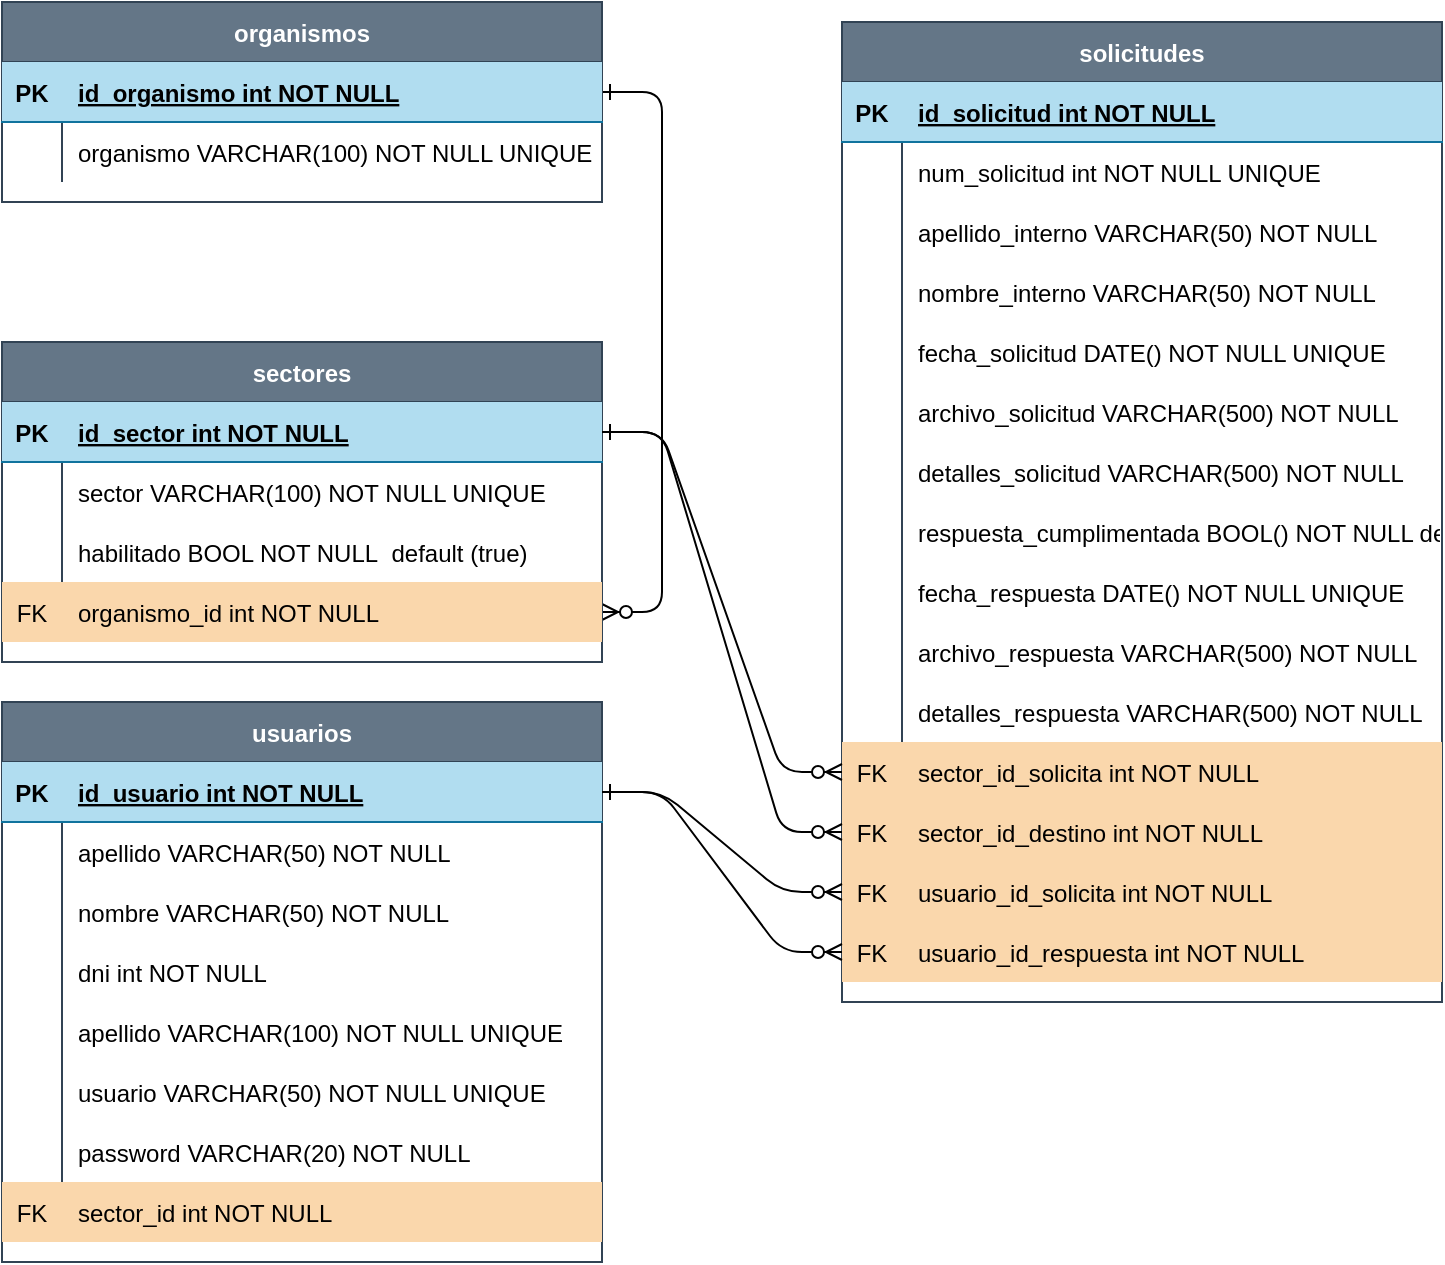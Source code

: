 <mxfile version="20.8.20" type="github">
  <diagram id="R2lEEEUBdFMjLlhIrx00" name="Page-1">
    <mxGraphModel dx="914" dy="766" grid="1" gridSize="10" guides="1" tooltips="1" connect="1" arrows="1" fold="1" page="1" pageScale="1" pageWidth="850" pageHeight="1100" math="0" shadow="0" extFonts="Permanent Marker^https://fonts.googleapis.com/css?family=Permanent+Marker">
      <root>
        <mxCell id="0" />
        <mxCell id="1" parent="0" />
        <mxCell id="C-vyLk0tnHw3VtMMgP7b-12" value="" style="edgeStyle=entityRelationEdgeStyle;endArrow=ERzeroToMany;startArrow=ERone;endFill=1;startFill=0;" parent="1" source="C-vyLk0tnHw3VtMMgP7b-3" target="x71KSPe7L1mLQkggoHx_-8" edge="1">
          <mxGeometry width="100" height="100" relative="1" as="geometry">
            <mxPoint x="400" y="180" as="sourcePoint" />
            <mxPoint x="700" y="355" as="targetPoint" />
          </mxGeometry>
        </mxCell>
        <mxCell id="C-vyLk0tnHw3VtMMgP7b-2" value="organismos" style="shape=table;startSize=30;container=1;collapsible=1;childLayout=tableLayout;fixedRows=1;rowLines=0;fontStyle=1;align=center;resizeLast=1;fillColor=#647687;strokeColor=#314354;fontColor=#ffffff;" parent="1" vertex="1">
          <mxGeometry x="80" y="90" width="300" height="100" as="geometry" />
        </mxCell>
        <mxCell id="C-vyLk0tnHw3VtMMgP7b-3" value="" style="shape=partialRectangle;collapsible=0;dropTarget=0;pointerEvents=0;fillColor=#b1ddf0;points=[[0,0.5],[1,0.5]];portConstraint=eastwest;top=0;left=0;right=0;bottom=1;strokeColor=#10739e;" parent="C-vyLk0tnHw3VtMMgP7b-2" vertex="1">
          <mxGeometry y="30" width="300" height="30" as="geometry" />
        </mxCell>
        <mxCell id="C-vyLk0tnHw3VtMMgP7b-4" value="PK" style="shape=partialRectangle;overflow=hidden;connectable=0;fillColor=none;top=0;left=0;bottom=0;right=0;fontStyle=1;" parent="C-vyLk0tnHw3VtMMgP7b-3" vertex="1">
          <mxGeometry width="30" height="30" as="geometry">
            <mxRectangle width="30" height="30" as="alternateBounds" />
          </mxGeometry>
        </mxCell>
        <mxCell id="C-vyLk0tnHw3VtMMgP7b-5" value="id_organismo int NOT NULL " style="shape=partialRectangle;overflow=hidden;connectable=0;fillColor=none;top=0;left=0;bottom=0;right=0;align=left;spacingLeft=6;fontStyle=5;" parent="C-vyLk0tnHw3VtMMgP7b-3" vertex="1">
          <mxGeometry x="30" width="270" height="30" as="geometry">
            <mxRectangle width="270" height="30" as="alternateBounds" />
          </mxGeometry>
        </mxCell>
        <mxCell id="C-vyLk0tnHw3VtMMgP7b-9" value="" style="shape=partialRectangle;collapsible=0;dropTarget=0;pointerEvents=0;fillColor=none;points=[[0,0.5],[1,0.5]];portConstraint=eastwest;top=0;left=0;right=0;bottom=0;" parent="C-vyLk0tnHw3VtMMgP7b-2" vertex="1">
          <mxGeometry y="60" width="300" height="30" as="geometry" />
        </mxCell>
        <mxCell id="C-vyLk0tnHw3VtMMgP7b-10" value="" style="shape=partialRectangle;overflow=hidden;connectable=0;fillColor=none;top=0;left=0;bottom=0;right=0;" parent="C-vyLk0tnHw3VtMMgP7b-9" vertex="1">
          <mxGeometry width="30" height="30" as="geometry">
            <mxRectangle width="30" height="30" as="alternateBounds" />
          </mxGeometry>
        </mxCell>
        <mxCell id="C-vyLk0tnHw3VtMMgP7b-11" value="organismo VARCHAR(100) NOT NULL UNIQUE" style="shape=partialRectangle;overflow=hidden;connectable=0;fillColor=none;top=0;left=0;bottom=0;right=0;align=left;spacingLeft=6;" parent="C-vyLk0tnHw3VtMMgP7b-9" vertex="1">
          <mxGeometry x="30" width="270" height="30" as="geometry">
            <mxRectangle width="270" height="30" as="alternateBounds" />
          </mxGeometry>
        </mxCell>
        <mxCell id="x71KSPe7L1mLQkggoHx_-1" value="sectores" style="shape=table;startSize=30;container=1;collapsible=1;childLayout=tableLayout;fixedRows=1;rowLines=0;fontStyle=1;align=center;resizeLast=1;fillColor=#647687;strokeColor=#314354;fontColor=#ffffff;" parent="1" vertex="1">
          <mxGeometry x="80" y="260" width="300" height="160" as="geometry" />
        </mxCell>
        <mxCell id="x71KSPe7L1mLQkggoHx_-2" value="" style="shape=partialRectangle;collapsible=0;dropTarget=0;pointerEvents=0;fillColor=#b1ddf0;points=[[0,0.5],[1,0.5]];portConstraint=eastwest;top=0;left=0;right=0;bottom=1;strokeColor=#10739e;" parent="x71KSPe7L1mLQkggoHx_-1" vertex="1">
          <mxGeometry y="30" width="300" height="30" as="geometry" />
        </mxCell>
        <mxCell id="x71KSPe7L1mLQkggoHx_-3" value="PK" style="shape=partialRectangle;overflow=hidden;connectable=0;fillColor=none;top=0;left=0;bottom=0;right=0;fontStyle=1;" parent="x71KSPe7L1mLQkggoHx_-2" vertex="1">
          <mxGeometry width="30" height="30" as="geometry">
            <mxRectangle width="30" height="30" as="alternateBounds" />
          </mxGeometry>
        </mxCell>
        <mxCell id="x71KSPe7L1mLQkggoHx_-4" value="id_sector int NOT NULL " style="shape=partialRectangle;overflow=hidden;connectable=0;fillColor=none;top=0;left=0;bottom=0;right=0;align=left;spacingLeft=6;fontStyle=5;" parent="x71KSPe7L1mLQkggoHx_-2" vertex="1">
          <mxGeometry x="30" width="270" height="30" as="geometry">
            <mxRectangle width="270" height="30" as="alternateBounds" />
          </mxGeometry>
        </mxCell>
        <mxCell id="x71KSPe7L1mLQkggoHx_-5" value="" style="shape=partialRectangle;collapsible=0;dropTarget=0;pointerEvents=0;fillColor=none;points=[[0,0.5],[1,0.5]];portConstraint=eastwest;top=0;left=0;right=0;bottom=0;" parent="x71KSPe7L1mLQkggoHx_-1" vertex="1">
          <mxGeometry y="60" width="300" height="30" as="geometry" />
        </mxCell>
        <mxCell id="x71KSPe7L1mLQkggoHx_-6" value="" style="shape=partialRectangle;overflow=hidden;connectable=0;fillColor=none;top=0;left=0;bottom=0;right=0;" parent="x71KSPe7L1mLQkggoHx_-5" vertex="1">
          <mxGeometry width="30" height="30" as="geometry">
            <mxRectangle width="30" height="30" as="alternateBounds" />
          </mxGeometry>
        </mxCell>
        <mxCell id="x71KSPe7L1mLQkggoHx_-7" value="sector VARCHAR(100) NOT NULL UNIQUE" style="shape=partialRectangle;overflow=hidden;connectable=0;fillColor=none;top=0;left=0;bottom=0;right=0;align=left;spacingLeft=6;" parent="x71KSPe7L1mLQkggoHx_-5" vertex="1">
          <mxGeometry x="30" width="270" height="30" as="geometry">
            <mxRectangle width="270" height="30" as="alternateBounds" />
          </mxGeometry>
        </mxCell>
        <mxCell id="_ndGO37qyhblYujin3GQ-9" value="" style="shape=partialRectangle;collapsible=0;dropTarget=0;pointerEvents=0;fillColor=none;points=[[0,0.5],[1,0.5]];portConstraint=eastwest;top=0;left=0;right=0;bottom=0;" vertex="1" parent="x71KSPe7L1mLQkggoHx_-1">
          <mxGeometry y="90" width="300" height="30" as="geometry" />
        </mxCell>
        <mxCell id="_ndGO37qyhblYujin3GQ-10" value="" style="shape=partialRectangle;overflow=hidden;connectable=0;fillColor=none;top=0;left=0;bottom=0;right=0;" vertex="1" parent="_ndGO37qyhblYujin3GQ-9">
          <mxGeometry width="30" height="30" as="geometry">
            <mxRectangle width="30" height="30" as="alternateBounds" />
          </mxGeometry>
        </mxCell>
        <mxCell id="_ndGO37qyhblYujin3GQ-11" value="habilitado BOOL NOT NULL  default (true)" style="shape=partialRectangle;overflow=hidden;connectable=0;fillColor=none;top=0;left=0;bottom=0;right=0;align=left;spacingLeft=6;" vertex="1" parent="_ndGO37qyhblYujin3GQ-9">
          <mxGeometry x="30" width="270" height="30" as="geometry">
            <mxRectangle width="270" height="30" as="alternateBounds" />
          </mxGeometry>
        </mxCell>
        <mxCell id="x71KSPe7L1mLQkggoHx_-8" value="" style="shape=partialRectangle;collapsible=0;dropTarget=0;pointerEvents=0;fillColor=#fad7ac;points=[[0,0.5],[1,0.5]];portConstraint=eastwest;top=0;left=0;right=0;bottom=0;strokeColor=#b46504;" parent="x71KSPe7L1mLQkggoHx_-1" vertex="1">
          <mxGeometry y="120" width="300" height="30" as="geometry" />
        </mxCell>
        <mxCell id="x71KSPe7L1mLQkggoHx_-9" value="FK" style="shape=partialRectangle;overflow=hidden;connectable=0;fillColor=none;top=0;left=0;bottom=0;right=0;" parent="x71KSPe7L1mLQkggoHx_-8" vertex="1">
          <mxGeometry width="30" height="30" as="geometry">
            <mxRectangle width="30" height="30" as="alternateBounds" />
          </mxGeometry>
        </mxCell>
        <mxCell id="x71KSPe7L1mLQkggoHx_-10" value="organismo_id int NOT NULL" style="shape=partialRectangle;overflow=hidden;connectable=0;fillColor=none;top=0;left=0;bottom=0;right=0;align=left;spacingLeft=6;" parent="x71KSPe7L1mLQkggoHx_-8" vertex="1">
          <mxGeometry x="30" width="270" height="30" as="geometry">
            <mxRectangle width="270" height="30" as="alternateBounds" />
          </mxGeometry>
        </mxCell>
        <mxCell id="x71KSPe7L1mLQkggoHx_-11" value="solicitudes" style="shape=table;startSize=30;container=1;collapsible=1;childLayout=tableLayout;fixedRows=1;rowLines=0;fontStyle=1;align=center;resizeLast=1;fillColor=#647687;strokeColor=#314354;fontColor=#ffffff;" parent="1" vertex="1">
          <mxGeometry x="500" y="100" width="300" height="490" as="geometry" />
        </mxCell>
        <mxCell id="x71KSPe7L1mLQkggoHx_-12" value="" style="shape=partialRectangle;collapsible=0;dropTarget=0;pointerEvents=0;fillColor=#b1ddf0;points=[[0,0.5],[1,0.5]];portConstraint=eastwest;top=0;left=0;right=0;bottom=1;strokeColor=#10739e;" parent="x71KSPe7L1mLQkggoHx_-11" vertex="1">
          <mxGeometry y="30" width="300" height="30" as="geometry" />
        </mxCell>
        <mxCell id="x71KSPe7L1mLQkggoHx_-13" value="PK" style="shape=partialRectangle;overflow=hidden;connectable=0;fillColor=none;top=0;left=0;bottom=0;right=0;fontStyle=1;" parent="x71KSPe7L1mLQkggoHx_-12" vertex="1">
          <mxGeometry width="30" height="30" as="geometry">
            <mxRectangle width="30" height="30" as="alternateBounds" />
          </mxGeometry>
        </mxCell>
        <mxCell id="x71KSPe7L1mLQkggoHx_-14" value="id_solicitud int NOT NULL " style="shape=partialRectangle;overflow=hidden;connectable=0;fillColor=none;top=0;left=0;bottom=0;right=0;align=left;spacingLeft=6;fontStyle=5;" parent="x71KSPe7L1mLQkggoHx_-12" vertex="1">
          <mxGeometry x="30" width="270" height="30" as="geometry">
            <mxRectangle width="270" height="30" as="alternateBounds" />
          </mxGeometry>
        </mxCell>
        <mxCell id="x71KSPe7L1mLQkggoHx_-15" value="" style="shape=partialRectangle;collapsible=0;dropTarget=0;pointerEvents=0;fillColor=none;points=[[0,0.5],[1,0.5]];portConstraint=eastwest;top=0;left=0;right=0;bottom=0;" parent="x71KSPe7L1mLQkggoHx_-11" vertex="1">
          <mxGeometry y="60" width="300" height="30" as="geometry" />
        </mxCell>
        <mxCell id="x71KSPe7L1mLQkggoHx_-16" value="" style="shape=partialRectangle;overflow=hidden;connectable=0;fillColor=none;top=0;left=0;bottom=0;right=0;" parent="x71KSPe7L1mLQkggoHx_-15" vertex="1">
          <mxGeometry width="30" height="30" as="geometry">
            <mxRectangle width="30" height="30" as="alternateBounds" />
          </mxGeometry>
        </mxCell>
        <mxCell id="x71KSPe7L1mLQkggoHx_-17" value="num_solicitud int NOT NULL UNIQUE" style="shape=partialRectangle;overflow=hidden;connectable=0;fillColor=none;top=0;left=0;bottom=0;right=0;align=left;spacingLeft=6;" parent="x71KSPe7L1mLQkggoHx_-15" vertex="1">
          <mxGeometry x="30" width="270" height="30" as="geometry">
            <mxRectangle width="270" height="30" as="alternateBounds" />
          </mxGeometry>
        </mxCell>
        <mxCell id="x71KSPe7L1mLQkggoHx_-21" value="" style="shape=partialRectangle;collapsible=0;dropTarget=0;pointerEvents=0;fillColor=none;points=[[0,0.5],[1,0.5]];portConstraint=eastwest;top=0;left=0;right=0;bottom=0;" parent="x71KSPe7L1mLQkggoHx_-11" vertex="1">
          <mxGeometry y="90" width="300" height="30" as="geometry" />
        </mxCell>
        <mxCell id="x71KSPe7L1mLQkggoHx_-22" value="" style="shape=partialRectangle;overflow=hidden;connectable=0;fillColor=none;top=0;left=0;bottom=0;right=0;" parent="x71KSPe7L1mLQkggoHx_-21" vertex="1">
          <mxGeometry width="30" height="30" as="geometry">
            <mxRectangle width="30" height="30" as="alternateBounds" />
          </mxGeometry>
        </mxCell>
        <mxCell id="x71KSPe7L1mLQkggoHx_-23" value="apellido_interno VARCHAR(50) NOT NULL" style="shape=partialRectangle;overflow=hidden;connectable=0;fillColor=none;top=0;left=0;bottom=0;right=0;align=left;spacingLeft=6;" parent="x71KSPe7L1mLQkggoHx_-21" vertex="1">
          <mxGeometry x="30" width="270" height="30" as="geometry">
            <mxRectangle width="270" height="30" as="alternateBounds" />
          </mxGeometry>
        </mxCell>
        <mxCell id="x71KSPe7L1mLQkggoHx_-24" value="" style="shape=partialRectangle;collapsible=0;dropTarget=0;pointerEvents=0;fillColor=none;points=[[0,0.5],[1,0.5]];portConstraint=eastwest;top=0;left=0;right=0;bottom=0;" parent="x71KSPe7L1mLQkggoHx_-11" vertex="1">
          <mxGeometry y="120" width="300" height="30" as="geometry" />
        </mxCell>
        <mxCell id="x71KSPe7L1mLQkggoHx_-25" value="" style="shape=partialRectangle;overflow=hidden;connectable=0;fillColor=none;top=0;left=0;bottom=0;right=0;" parent="x71KSPe7L1mLQkggoHx_-24" vertex="1">
          <mxGeometry width="30" height="30" as="geometry">
            <mxRectangle width="30" height="30" as="alternateBounds" />
          </mxGeometry>
        </mxCell>
        <mxCell id="x71KSPe7L1mLQkggoHx_-26" value="nombre_interno VARCHAR(50) NOT NULL " style="shape=partialRectangle;overflow=hidden;connectable=0;fillColor=none;top=0;left=0;bottom=0;right=0;align=left;spacingLeft=6;" parent="x71KSPe7L1mLQkggoHx_-24" vertex="1">
          <mxGeometry x="30" width="270" height="30" as="geometry">
            <mxRectangle width="270" height="30" as="alternateBounds" />
          </mxGeometry>
        </mxCell>
        <mxCell id="x71KSPe7L1mLQkggoHx_-27" value="" style="shape=partialRectangle;collapsible=0;dropTarget=0;pointerEvents=0;fillColor=none;points=[[0,0.5],[1,0.5]];portConstraint=eastwest;top=0;left=0;right=0;bottom=0;" parent="x71KSPe7L1mLQkggoHx_-11" vertex="1">
          <mxGeometry y="150" width="300" height="30" as="geometry" />
        </mxCell>
        <mxCell id="x71KSPe7L1mLQkggoHx_-28" value="" style="shape=partialRectangle;overflow=hidden;connectable=0;fillColor=none;top=0;left=0;bottom=0;right=0;" parent="x71KSPe7L1mLQkggoHx_-27" vertex="1">
          <mxGeometry width="30" height="30" as="geometry">
            <mxRectangle width="30" height="30" as="alternateBounds" />
          </mxGeometry>
        </mxCell>
        <mxCell id="x71KSPe7L1mLQkggoHx_-29" value="fecha_solicitud DATE() NOT NULL UNIQUE" style="shape=partialRectangle;overflow=hidden;connectable=0;fillColor=none;top=0;left=0;bottom=0;right=0;align=left;spacingLeft=6;" parent="x71KSPe7L1mLQkggoHx_-27" vertex="1">
          <mxGeometry x="30" width="270" height="30" as="geometry">
            <mxRectangle width="270" height="30" as="alternateBounds" />
          </mxGeometry>
        </mxCell>
        <mxCell id="x71KSPe7L1mLQkggoHx_-30" value="" style="shape=partialRectangle;collapsible=0;dropTarget=0;pointerEvents=0;fillColor=none;points=[[0,0.5],[1,0.5]];portConstraint=eastwest;top=0;left=0;right=0;bottom=0;" parent="x71KSPe7L1mLQkggoHx_-11" vertex="1">
          <mxGeometry y="180" width="300" height="30" as="geometry" />
        </mxCell>
        <mxCell id="x71KSPe7L1mLQkggoHx_-31" value="" style="shape=partialRectangle;overflow=hidden;connectable=0;fillColor=none;top=0;left=0;bottom=0;right=0;" parent="x71KSPe7L1mLQkggoHx_-30" vertex="1">
          <mxGeometry width="30" height="30" as="geometry">
            <mxRectangle width="30" height="30" as="alternateBounds" />
          </mxGeometry>
        </mxCell>
        <mxCell id="x71KSPe7L1mLQkggoHx_-32" value="archivo_solicitud VARCHAR(500) NOT NULL " style="shape=partialRectangle;overflow=hidden;connectable=0;fillColor=none;top=0;left=0;bottom=0;right=0;align=left;spacingLeft=6;" parent="x71KSPe7L1mLQkggoHx_-30" vertex="1">
          <mxGeometry x="30" width="270" height="30" as="geometry">
            <mxRectangle width="270" height="30" as="alternateBounds" />
          </mxGeometry>
        </mxCell>
        <mxCell id="_ndGO37qyhblYujin3GQ-55" value="" style="shape=partialRectangle;collapsible=0;dropTarget=0;pointerEvents=0;fillColor=none;points=[[0,0.5],[1,0.5]];portConstraint=eastwest;top=0;left=0;right=0;bottom=0;" vertex="1" parent="x71KSPe7L1mLQkggoHx_-11">
          <mxGeometry y="210" width="300" height="30" as="geometry" />
        </mxCell>
        <mxCell id="_ndGO37qyhblYujin3GQ-56" value="" style="shape=partialRectangle;overflow=hidden;connectable=0;fillColor=none;top=0;left=0;bottom=0;right=0;" vertex="1" parent="_ndGO37qyhblYujin3GQ-55">
          <mxGeometry width="30" height="30" as="geometry">
            <mxRectangle width="30" height="30" as="alternateBounds" />
          </mxGeometry>
        </mxCell>
        <mxCell id="_ndGO37qyhblYujin3GQ-57" value="detalles_solicitud VARCHAR(500) NOT NULL " style="shape=partialRectangle;overflow=hidden;connectable=0;fillColor=none;top=0;left=0;bottom=0;right=0;align=left;spacingLeft=6;" vertex="1" parent="_ndGO37qyhblYujin3GQ-55">
          <mxGeometry x="30" width="270" height="30" as="geometry">
            <mxRectangle width="270" height="30" as="alternateBounds" />
          </mxGeometry>
        </mxCell>
        <mxCell id="_ndGO37qyhblYujin3GQ-52" value="" style="shape=partialRectangle;collapsible=0;dropTarget=0;pointerEvents=0;fillColor=none;points=[[0,0.5],[1,0.5]];portConstraint=eastwest;top=0;left=0;right=0;bottom=0;" vertex="1" parent="x71KSPe7L1mLQkggoHx_-11">
          <mxGeometry y="240" width="300" height="30" as="geometry" />
        </mxCell>
        <mxCell id="_ndGO37qyhblYujin3GQ-53" value="" style="shape=partialRectangle;overflow=hidden;connectable=0;fillColor=none;top=0;left=0;bottom=0;right=0;" vertex="1" parent="_ndGO37qyhblYujin3GQ-52">
          <mxGeometry width="30" height="30" as="geometry">
            <mxRectangle width="30" height="30" as="alternateBounds" />
          </mxGeometry>
        </mxCell>
        <mxCell id="_ndGO37qyhblYujin3GQ-54" value="respuesta_cumplimentada BOOL() NOT NULL default (false) " style="shape=partialRectangle;overflow=hidden;connectable=0;fillColor=none;top=0;left=0;bottom=0;right=0;align=left;spacingLeft=6;" vertex="1" parent="_ndGO37qyhblYujin3GQ-52">
          <mxGeometry x="30" width="270" height="30" as="geometry">
            <mxRectangle width="270" height="30" as="alternateBounds" />
          </mxGeometry>
        </mxCell>
        <mxCell id="x71KSPe7L1mLQkggoHx_-38" value="" style="shape=partialRectangle;collapsible=0;dropTarget=0;pointerEvents=0;fillColor=none;points=[[0,0.5],[1,0.5]];portConstraint=eastwest;top=0;left=0;right=0;bottom=0;" parent="x71KSPe7L1mLQkggoHx_-11" vertex="1">
          <mxGeometry y="270" width="300" height="30" as="geometry" />
        </mxCell>
        <mxCell id="x71KSPe7L1mLQkggoHx_-39" value="" style="shape=partialRectangle;overflow=hidden;connectable=0;fillColor=none;top=0;left=0;bottom=0;right=0;" parent="x71KSPe7L1mLQkggoHx_-38" vertex="1">
          <mxGeometry width="30" height="30" as="geometry">
            <mxRectangle width="30" height="30" as="alternateBounds" />
          </mxGeometry>
        </mxCell>
        <mxCell id="x71KSPe7L1mLQkggoHx_-40" value="fecha_respuesta DATE() NOT NULL UNIQUE" style="shape=partialRectangle;overflow=hidden;connectable=0;fillColor=none;top=0;left=0;bottom=0;right=0;align=left;spacingLeft=6;" parent="x71KSPe7L1mLQkggoHx_-38" vertex="1">
          <mxGeometry x="30" width="270" height="30" as="geometry">
            <mxRectangle width="270" height="30" as="alternateBounds" />
          </mxGeometry>
        </mxCell>
        <mxCell id="_ndGO37qyhblYujin3GQ-12" value="" style="shape=partialRectangle;collapsible=0;dropTarget=0;pointerEvents=0;fillColor=none;points=[[0,0.5],[1,0.5]];portConstraint=eastwest;top=0;left=0;right=0;bottom=0;" vertex="1" parent="x71KSPe7L1mLQkggoHx_-11">
          <mxGeometry y="300" width="300" height="30" as="geometry" />
        </mxCell>
        <mxCell id="_ndGO37qyhblYujin3GQ-13" value="" style="shape=partialRectangle;overflow=hidden;connectable=0;fillColor=none;top=0;left=0;bottom=0;right=0;" vertex="1" parent="_ndGO37qyhblYujin3GQ-12">
          <mxGeometry width="30" height="30" as="geometry">
            <mxRectangle width="30" height="30" as="alternateBounds" />
          </mxGeometry>
        </mxCell>
        <mxCell id="_ndGO37qyhblYujin3GQ-14" value="archivo_respuesta VARCHAR(500) NOT NULL " style="shape=partialRectangle;overflow=hidden;connectable=0;fillColor=none;top=0;left=0;bottom=0;right=0;align=left;spacingLeft=6;" vertex="1" parent="_ndGO37qyhblYujin3GQ-12">
          <mxGeometry x="30" width="270" height="30" as="geometry">
            <mxRectangle width="270" height="30" as="alternateBounds" />
          </mxGeometry>
        </mxCell>
        <mxCell id="_ndGO37qyhblYujin3GQ-58" value="" style="shape=partialRectangle;collapsible=0;dropTarget=0;pointerEvents=0;fillColor=none;points=[[0,0.5],[1,0.5]];portConstraint=eastwest;top=0;left=0;right=0;bottom=0;" vertex="1" parent="x71KSPe7L1mLQkggoHx_-11">
          <mxGeometry y="330" width="300" height="30" as="geometry" />
        </mxCell>
        <mxCell id="_ndGO37qyhblYujin3GQ-59" value="" style="shape=partialRectangle;overflow=hidden;connectable=0;fillColor=none;top=0;left=0;bottom=0;right=0;" vertex="1" parent="_ndGO37qyhblYujin3GQ-58">
          <mxGeometry width="30" height="30" as="geometry">
            <mxRectangle width="30" height="30" as="alternateBounds" />
          </mxGeometry>
        </mxCell>
        <mxCell id="_ndGO37qyhblYujin3GQ-60" value="detalles_respuesta VARCHAR(500) NOT NULL " style="shape=partialRectangle;overflow=hidden;connectable=0;fillColor=none;top=0;left=0;bottom=0;right=0;align=left;spacingLeft=6;" vertex="1" parent="_ndGO37qyhblYujin3GQ-58">
          <mxGeometry x="30" width="270" height="30" as="geometry">
            <mxRectangle width="270" height="30" as="alternateBounds" />
          </mxGeometry>
        </mxCell>
        <mxCell id="x71KSPe7L1mLQkggoHx_-18" value="" style="shape=partialRectangle;collapsible=0;dropTarget=0;pointerEvents=0;fillColor=#fad7ac;points=[[0,0.5],[1,0.5]];portConstraint=eastwest;top=0;left=0;right=0;bottom=0;strokeColor=#b46504;" parent="x71KSPe7L1mLQkggoHx_-11" vertex="1">
          <mxGeometry y="360" width="300" height="30" as="geometry" />
        </mxCell>
        <mxCell id="x71KSPe7L1mLQkggoHx_-19" value="FK" style="shape=partialRectangle;overflow=hidden;connectable=0;fillColor=none;top=0;left=0;bottom=0;right=0;" parent="x71KSPe7L1mLQkggoHx_-18" vertex="1">
          <mxGeometry width="30" height="30" as="geometry">
            <mxRectangle width="30" height="30" as="alternateBounds" />
          </mxGeometry>
        </mxCell>
        <mxCell id="x71KSPe7L1mLQkggoHx_-20" value="sector_id_solicita int NOT NULL" style="shape=partialRectangle;overflow=hidden;connectable=0;fillColor=none;top=0;left=0;bottom=0;right=0;align=left;spacingLeft=6;" parent="x71KSPe7L1mLQkggoHx_-18" vertex="1">
          <mxGeometry x="30" width="270" height="30" as="geometry">
            <mxRectangle width="270" height="30" as="alternateBounds" />
          </mxGeometry>
        </mxCell>
        <mxCell id="x71KSPe7L1mLQkggoHx_-33" value="" style="shape=partialRectangle;collapsible=0;dropTarget=0;pointerEvents=0;fillColor=#fad7ac;points=[[0,0.5],[1,0.5]];portConstraint=eastwest;top=0;left=0;right=0;bottom=0;strokeColor=#b46504;" parent="x71KSPe7L1mLQkggoHx_-11" vertex="1">
          <mxGeometry y="390" width="300" height="30" as="geometry" />
        </mxCell>
        <mxCell id="x71KSPe7L1mLQkggoHx_-34" value="FK" style="shape=partialRectangle;overflow=hidden;connectable=0;fillColor=none;top=0;left=0;bottom=0;right=0;" parent="x71KSPe7L1mLQkggoHx_-33" vertex="1">
          <mxGeometry width="30" height="30" as="geometry">
            <mxRectangle width="30" height="30" as="alternateBounds" />
          </mxGeometry>
        </mxCell>
        <mxCell id="x71KSPe7L1mLQkggoHx_-35" value="sector_id_destino int NOT NULL" style="shape=partialRectangle;overflow=hidden;connectable=0;fillColor=none;top=0;left=0;bottom=0;right=0;align=left;spacingLeft=6;" parent="x71KSPe7L1mLQkggoHx_-33" vertex="1">
          <mxGeometry x="30" width="270" height="30" as="geometry">
            <mxRectangle width="270" height="30" as="alternateBounds" />
          </mxGeometry>
        </mxCell>
        <mxCell id="_ndGO37qyhblYujin3GQ-1" value="" style="shape=partialRectangle;collapsible=0;dropTarget=0;pointerEvents=0;fillColor=#fad7ac;points=[[0,0.5],[1,0.5]];portConstraint=eastwest;top=0;left=0;right=0;bottom=0;strokeColor=#b46504;" vertex="1" parent="x71KSPe7L1mLQkggoHx_-11">
          <mxGeometry y="420" width="300" height="30" as="geometry" />
        </mxCell>
        <mxCell id="_ndGO37qyhblYujin3GQ-2" value="FK" style="shape=partialRectangle;overflow=hidden;connectable=0;fillColor=none;top=0;left=0;bottom=0;right=0;" vertex="1" parent="_ndGO37qyhblYujin3GQ-1">
          <mxGeometry width="30" height="30" as="geometry">
            <mxRectangle width="30" height="30" as="alternateBounds" />
          </mxGeometry>
        </mxCell>
        <mxCell id="_ndGO37qyhblYujin3GQ-3" value="usuario_id_solicita int NOT NULL" style="shape=partialRectangle;overflow=hidden;connectable=0;fillColor=none;top=0;left=0;bottom=0;right=0;align=left;spacingLeft=6;" vertex="1" parent="_ndGO37qyhblYujin3GQ-1">
          <mxGeometry x="30" width="270" height="30" as="geometry">
            <mxRectangle width="270" height="30" as="alternateBounds" />
          </mxGeometry>
        </mxCell>
        <mxCell id="_ndGO37qyhblYujin3GQ-4" value="" style="shape=partialRectangle;collapsible=0;dropTarget=0;pointerEvents=0;fillColor=#fad7ac;points=[[0,0.5],[1,0.5]];portConstraint=eastwest;top=0;left=0;right=0;bottom=0;strokeColor=#b46504;" vertex="1" parent="x71KSPe7L1mLQkggoHx_-11">
          <mxGeometry y="450" width="300" height="30" as="geometry" />
        </mxCell>
        <mxCell id="_ndGO37qyhblYujin3GQ-5" value="FK" style="shape=partialRectangle;overflow=hidden;connectable=0;fillColor=none;top=0;left=0;bottom=0;right=0;" vertex="1" parent="_ndGO37qyhblYujin3GQ-4">
          <mxGeometry width="30" height="30" as="geometry">
            <mxRectangle width="30" height="30" as="alternateBounds" />
          </mxGeometry>
        </mxCell>
        <mxCell id="_ndGO37qyhblYujin3GQ-6" value="usuario_id_respuesta int NOT NULL" style="shape=partialRectangle;overflow=hidden;connectable=0;fillColor=none;top=0;left=0;bottom=0;right=0;align=left;spacingLeft=6;" vertex="1" parent="_ndGO37qyhblYujin3GQ-4">
          <mxGeometry x="30" width="270" height="30" as="geometry">
            <mxRectangle width="270" height="30" as="alternateBounds" />
          </mxGeometry>
        </mxCell>
        <mxCell id="x71KSPe7L1mLQkggoHx_-36" value="" style="edgeStyle=entityRelationEdgeStyle;endArrow=ERzeroToMany;startArrow=ERone;endFill=1;startFill=0;exitX=1;exitY=0.5;exitDx=0;exitDy=0;entryX=0;entryY=0.5;entryDx=0;entryDy=0;" parent="1" source="x71KSPe7L1mLQkggoHx_-2" target="x71KSPe7L1mLQkggoHx_-18" edge="1">
          <mxGeometry width="100" height="100" relative="1" as="geometry">
            <mxPoint x="390" y="155" as="sourcePoint" />
            <mxPoint x="390" y="375" as="targetPoint" />
          </mxGeometry>
        </mxCell>
        <mxCell id="x71KSPe7L1mLQkggoHx_-37" value="" style="edgeStyle=entityRelationEdgeStyle;endArrow=ERzeroToMany;startArrow=ERone;endFill=1;startFill=0;exitX=1;exitY=0.5;exitDx=0;exitDy=0;entryX=0;entryY=0.5;entryDx=0;entryDy=0;" parent="1" source="x71KSPe7L1mLQkggoHx_-2" target="x71KSPe7L1mLQkggoHx_-33" edge="1">
          <mxGeometry width="100" height="100" relative="1" as="geometry">
            <mxPoint x="390" y="315" as="sourcePoint" />
            <mxPoint x="510" y="335" as="targetPoint" />
          </mxGeometry>
        </mxCell>
        <mxCell id="x71KSPe7L1mLQkggoHx_-41" value="usuarios" style="shape=table;startSize=30;container=1;collapsible=1;childLayout=tableLayout;fixedRows=1;rowLines=0;fontStyle=1;align=center;resizeLast=1;fillColor=#647687;strokeColor=#314354;fontColor=#ffffff;" parent="1" vertex="1">
          <mxGeometry x="80" y="440" width="300" height="280" as="geometry" />
        </mxCell>
        <mxCell id="x71KSPe7L1mLQkggoHx_-42" value="" style="shape=partialRectangle;collapsible=0;dropTarget=0;pointerEvents=0;fillColor=#b1ddf0;points=[[0,0.5],[1,0.5]];portConstraint=eastwest;top=0;left=0;right=0;bottom=1;strokeColor=#10739e;" parent="x71KSPe7L1mLQkggoHx_-41" vertex="1">
          <mxGeometry y="30" width="300" height="30" as="geometry" />
        </mxCell>
        <mxCell id="x71KSPe7L1mLQkggoHx_-43" value="PK" style="shape=partialRectangle;overflow=hidden;connectable=0;fillColor=none;top=0;left=0;bottom=0;right=0;fontStyle=1;" parent="x71KSPe7L1mLQkggoHx_-42" vertex="1">
          <mxGeometry width="30" height="30" as="geometry">
            <mxRectangle width="30" height="30" as="alternateBounds" />
          </mxGeometry>
        </mxCell>
        <mxCell id="x71KSPe7L1mLQkggoHx_-44" value="id_usuario int NOT NULL " style="shape=partialRectangle;overflow=hidden;connectable=0;fillColor=none;top=0;left=0;bottom=0;right=0;align=left;spacingLeft=6;fontStyle=5;" parent="x71KSPe7L1mLQkggoHx_-42" vertex="1">
          <mxGeometry x="30" width="270" height="30" as="geometry">
            <mxRectangle width="270" height="30" as="alternateBounds" />
          </mxGeometry>
        </mxCell>
        <mxCell id="x71KSPe7L1mLQkggoHx_-45" value="" style="shape=partialRectangle;collapsible=0;dropTarget=0;pointerEvents=0;fillColor=none;points=[[0,0.5],[1,0.5]];portConstraint=eastwest;top=0;left=0;right=0;bottom=0;" parent="x71KSPe7L1mLQkggoHx_-41" vertex="1">
          <mxGeometry y="60" width="300" height="30" as="geometry" />
        </mxCell>
        <mxCell id="x71KSPe7L1mLQkggoHx_-46" value="" style="shape=partialRectangle;overflow=hidden;connectable=0;fillColor=none;top=0;left=0;bottom=0;right=0;" parent="x71KSPe7L1mLQkggoHx_-45" vertex="1">
          <mxGeometry width="30" height="30" as="geometry">
            <mxRectangle width="30" height="30" as="alternateBounds" />
          </mxGeometry>
        </mxCell>
        <mxCell id="x71KSPe7L1mLQkggoHx_-47" value="apellido VARCHAR(50) NOT NULL" style="shape=partialRectangle;overflow=hidden;connectable=0;fillColor=none;top=0;left=0;bottom=0;right=0;align=left;spacingLeft=6;" parent="x71KSPe7L1mLQkggoHx_-45" vertex="1">
          <mxGeometry x="30" width="270" height="30" as="geometry">
            <mxRectangle width="270" height="30" as="alternateBounds" />
          </mxGeometry>
        </mxCell>
        <mxCell id="x71KSPe7L1mLQkggoHx_-51" value="" style="shape=partialRectangle;collapsible=0;dropTarget=0;pointerEvents=0;fillColor=none;points=[[0,0.5],[1,0.5]];portConstraint=eastwest;top=0;left=0;right=0;bottom=0;" parent="x71KSPe7L1mLQkggoHx_-41" vertex="1">
          <mxGeometry y="90" width="300" height="30" as="geometry" />
        </mxCell>
        <mxCell id="x71KSPe7L1mLQkggoHx_-52" value="" style="shape=partialRectangle;overflow=hidden;connectable=0;fillColor=none;top=0;left=0;bottom=0;right=0;" parent="x71KSPe7L1mLQkggoHx_-51" vertex="1">
          <mxGeometry width="30" height="30" as="geometry">
            <mxRectangle width="30" height="30" as="alternateBounds" />
          </mxGeometry>
        </mxCell>
        <mxCell id="x71KSPe7L1mLQkggoHx_-53" value="nombre VARCHAR(50) NOT NULL" style="shape=partialRectangle;overflow=hidden;connectable=0;fillColor=none;top=0;left=0;bottom=0;right=0;align=left;spacingLeft=6;" parent="x71KSPe7L1mLQkggoHx_-51" vertex="1">
          <mxGeometry x="30" width="270" height="30" as="geometry">
            <mxRectangle width="270" height="30" as="alternateBounds" />
          </mxGeometry>
        </mxCell>
        <mxCell id="x71KSPe7L1mLQkggoHx_-54" value="" style="shape=partialRectangle;collapsible=0;dropTarget=0;pointerEvents=0;fillColor=none;points=[[0,0.5],[1,0.5]];portConstraint=eastwest;top=0;left=0;right=0;bottom=0;" parent="x71KSPe7L1mLQkggoHx_-41" vertex="1">
          <mxGeometry y="120" width="300" height="30" as="geometry" />
        </mxCell>
        <mxCell id="x71KSPe7L1mLQkggoHx_-55" value="" style="shape=partialRectangle;overflow=hidden;connectable=0;fillColor=none;top=0;left=0;bottom=0;right=0;" parent="x71KSPe7L1mLQkggoHx_-54" vertex="1">
          <mxGeometry width="30" height="30" as="geometry">
            <mxRectangle width="30" height="30" as="alternateBounds" />
          </mxGeometry>
        </mxCell>
        <mxCell id="x71KSPe7L1mLQkggoHx_-56" value="dni int NOT NULL" style="shape=partialRectangle;overflow=hidden;connectable=0;fillColor=none;top=0;left=0;bottom=0;right=0;align=left;spacingLeft=6;" parent="x71KSPe7L1mLQkggoHx_-54" vertex="1">
          <mxGeometry x="30" width="270" height="30" as="geometry">
            <mxRectangle width="270" height="30" as="alternateBounds" />
          </mxGeometry>
        </mxCell>
        <mxCell id="x71KSPe7L1mLQkggoHx_-57" value="" style="shape=partialRectangle;collapsible=0;dropTarget=0;pointerEvents=0;fillColor=none;points=[[0,0.5],[1,0.5]];portConstraint=eastwest;top=0;left=0;right=0;bottom=0;" parent="x71KSPe7L1mLQkggoHx_-41" vertex="1">
          <mxGeometry y="150" width="300" height="30" as="geometry" />
        </mxCell>
        <mxCell id="x71KSPe7L1mLQkggoHx_-58" value="" style="shape=partialRectangle;overflow=hidden;connectable=0;fillColor=none;top=0;left=0;bottom=0;right=0;" parent="x71KSPe7L1mLQkggoHx_-57" vertex="1">
          <mxGeometry width="30" height="30" as="geometry">
            <mxRectangle width="30" height="30" as="alternateBounds" />
          </mxGeometry>
        </mxCell>
        <mxCell id="x71KSPe7L1mLQkggoHx_-59" value="apellido VARCHAR(100) NOT NULL UNIQUE" style="shape=partialRectangle;overflow=hidden;connectable=0;fillColor=none;top=0;left=0;bottom=0;right=0;align=left;spacingLeft=6;" parent="x71KSPe7L1mLQkggoHx_-57" vertex="1">
          <mxGeometry x="30" width="270" height="30" as="geometry">
            <mxRectangle width="270" height="30" as="alternateBounds" />
          </mxGeometry>
        </mxCell>
        <mxCell id="x71KSPe7L1mLQkggoHx_-60" value="" style="shape=partialRectangle;collapsible=0;dropTarget=0;pointerEvents=0;fillColor=none;points=[[0,0.5],[1,0.5]];portConstraint=eastwest;top=0;left=0;right=0;bottom=0;" parent="x71KSPe7L1mLQkggoHx_-41" vertex="1">
          <mxGeometry y="180" width="300" height="30" as="geometry" />
        </mxCell>
        <mxCell id="x71KSPe7L1mLQkggoHx_-61" value="" style="shape=partialRectangle;overflow=hidden;connectable=0;fillColor=none;top=0;left=0;bottom=0;right=0;" parent="x71KSPe7L1mLQkggoHx_-60" vertex="1">
          <mxGeometry width="30" height="30" as="geometry">
            <mxRectangle width="30" height="30" as="alternateBounds" />
          </mxGeometry>
        </mxCell>
        <mxCell id="x71KSPe7L1mLQkggoHx_-62" value="usuario VARCHAR(50) NOT NULL UNIQUE" style="shape=partialRectangle;overflow=hidden;connectable=0;fillColor=none;top=0;left=0;bottom=0;right=0;align=left;spacingLeft=6;" parent="x71KSPe7L1mLQkggoHx_-60" vertex="1">
          <mxGeometry x="30" width="270" height="30" as="geometry">
            <mxRectangle width="270" height="30" as="alternateBounds" />
          </mxGeometry>
        </mxCell>
        <mxCell id="x71KSPe7L1mLQkggoHx_-63" value="" style="shape=partialRectangle;collapsible=0;dropTarget=0;pointerEvents=0;fillColor=none;points=[[0,0.5],[1,0.5]];portConstraint=eastwest;top=0;left=0;right=0;bottom=0;" parent="x71KSPe7L1mLQkggoHx_-41" vertex="1">
          <mxGeometry y="210" width="300" height="30" as="geometry" />
        </mxCell>
        <mxCell id="x71KSPe7L1mLQkggoHx_-64" value="" style="shape=partialRectangle;overflow=hidden;connectable=0;fillColor=none;top=0;left=0;bottom=0;right=0;" parent="x71KSPe7L1mLQkggoHx_-63" vertex="1">
          <mxGeometry width="30" height="30" as="geometry">
            <mxRectangle width="30" height="30" as="alternateBounds" />
          </mxGeometry>
        </mxCell>
        <mxCell id="x71KSPe7L1mLQkggoHx_-65" value="password VARCHAR(20) NOT NULL" style="shape=partialRectangle;overflow=hidden;connectable=0;fillColor=none;top=0;left=0;bottom=0;right=0;align=left;spacingLeft=6;" parent="x71KSPe7L1mLQkggoHx_-63" vertex="1">
          <mxGeometry x="30" width="270" height="30" as="geometry">
            <mxRectangle width="270" height="30" as="alternateBounds" />
          </mxGeometry>
        </mxCell>
        <mxCell id="x71KSPe7L1mLQkggoHx_-48" value="" style="shape=partialRectangle;collapsible=0;dropTarget=0;pointerEvents=0;fillColor=#fad7ac;points=[[0,0.5],[1,0.5]];portConstraint=eastwest;top=0;left=0;right=0;bottom=0;strokeColor=#b46504;" parent="x71KSPe7L1mLQkggoHx_-41" vertex="1">
          <mxGeometry y="240" width="300" height="30" as="geometry" />
        </mxCell>
        <mxCell id="x71KSPe7L1mLQkggoHx_-49" value="FK" style="shape=partialRectangle;overflow=hidden;connectable=0;fillColor=none;top=0;left=0;bottom=0;right=0;" parent="x71KSPe7L1mLQkggoHx_-48" vertex="1">
          <mxGeometry width="30" height="30" as="geometry">
            <mxRectangle width="30" height="30" as="alternateBounds" />
          </mxGeometry>
        </mxCell>
        <mxCell id="x71KSPe7L1mLQkggoHx_-50" value="sector_id int NOT NULL" style="shape=partialRectangle;overflow=hidden;connectable=0;fillColor=none;top=0;left=0;bottom=0;right=0;align=left;spacingLeft=6;" parent="x71KSPe7L1mLQkggoHx_-48" vertex="1">
          <mxGeometry x="30" width="270" height="30" as="geometry">
            <mxRectangle width="270" height="30" as="alternateBounds" />
          </mxGeometry>
        </mxCell>
        <mxCell id="_ndGO37qyhblYujin3GQ-7" value="" style="edgeStyle=entityRelationEdgeStyle;endArrow=ERzeroToMany;startArrow=ERone;endFill=1;startFill=0;exitX=1;exitY=0.5;exitDx=0;exitDy=0;entryX=0;entryY=0.5;entryDx=0;entryDy=0;" edge="1" parent="1" source="x71KSPe7L1mLQkggoHx_-42" target="_ndGO37qyhblYujin3GQ-1">
          <mxGeometry width="100" height="100" relative="1" as="geometry">
            <mxPoint x="400" y="490" as="sourcePoint" />
            <mxPoint x="520" y="570" as="targetPoint" />
          </mxGeometry>
        </mxCell>
        <mxCell id="_ndGO37qyhblYujin3GQ-8" value="" style="edgeStyle=entityRelationEdgeStyle;endArrow=ERzeroToMany;startArrow=ERone;endFill=1;startFill=0;exitX=1;exitY=0.5;exitDx=0;exitDy=0;entryX=0;entryY=0.5;entryDx=0;entryDy=0;" edge="1" parent="1" source="x71KSPe7L1mLQkggoHx_-42" target="_ndGO37qyhblYujin3GQ-4">
          <mxGeometry width="100" height="100" relative="1" as="geometry">
            <mxPoint x="390" y="495" as="sourcePoint" />
            <mxPoint x="510" y="425" as="targetPoint" />
          </mxGeometry>
        </mxCell>
      </root>
    </mxGraphModel>
  </diagram>
</mxfile>
